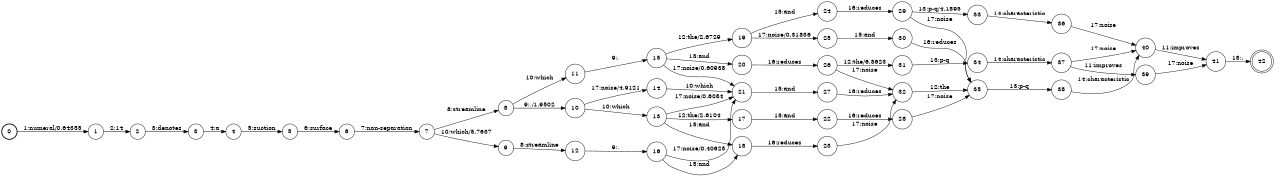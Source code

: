 digraph FST {
rankdir = LR;
size = "8.5,11";
label = "";
center = 1;
orientation = Portrait;
ranksep = "0.4";
nodesep = "0.25";
0 [label = "0", shape = circle, style = bold, fontsize = 14]
	0 -> 1 [label = "1:numeral/0.64355", fontsize = 14];
1 [label = "1", shape = circle, style = solid, fontsize = 14]
	1 -> 2 [label = "2:14", fontsize = 14];
2 [label = "2", shape = circle, style = solid, fontsize = 14]
	2 -> 3 [label = "3:denotes", fontsize = 14];
3 [label = "3", shape = circle, style = solid, fontsize = 14]
	3 -> 4 [label = "4:a", fontsize = 14];
4 [label = "4", shape = circle, style = solid, fontsize = 14]
	4 -> 5 [label = "5:suction", fontsize = 14];
5 [label = "5", shape = circle, style = solid, fontsize = 14]
	5 -> 6 [label = "6:surface", fontsize = 14];
6 [label = "6", shape = circle, style = solid, fontsize = 14]
	6 -> 7 [label = "7:non-separation", fontsize = 14];
7 [label = "7", shape = circle, style = solid, fontsize = 14]
	7 -> 8 [label = "8:streamline", fontsize = 14];
	7 -> 9 [label = "10:which/5.7637", fontsize = 14];
8 [label = "8", shape = circle, style = solid, fontsize = 14]
	8 -> 10 [label = "9:,/1.9502", fontsize = 14];
	8 -> 11 [label = "10:which", fontsize = 14];
9 [label = "9", shape = circle, style = solid, fontsize = 14]
	9 -> 12 [label = "8:streamline", fontsize = 14];
10 [label = "10", shape = circle, style = solid, fontsize = 14]
	10 -> 13 [label = "10:which", fontsize = 14];
	10 -> 14 [label = "17:noise/4.9121", fontsize = 14];
11 [label = "11", shape = circle, style = solid, fontsize = 14]
	11 -> 15 [label = "9:,", fontsize = 14];
12 [label = "12", shape = circle, style = solid, fontsize = 14]
	12 -> 16 [label = "9:,", fontsize = 14];
13 [label = "13", shape = circle, style = solid, fontsize = 14]
	13 -> 17 [label = "12:the/2.6104", fontsize = 14];
	13 -> 18 [label = "15:and", fontsize = 14];
	13 -> 21 [label = "17:noise/0.6084", fontsize = 14];
14 [label = "14", shape = circle, style = solid, fontsize = 14]
	14 -> 21 [label = "10:which", fontsize = 14];
15 [label = "15", shape = circle, style = solid, fontsize = 14]
	15 -> 19 [label = "12:the/2.6729", fontsize = 14];
	15 -> 20 [label = "15:and", fontsize = 14];
	15 -> 21 [label = "17:noise/0.60938", fontsize = 14];
16 [label = "16", shape = circle, style = solid, fontsize = 14]
	16 -> 18 [label = "15:and", fontsize = 14];
	16 -> 21 [label = "17:noise/0.40625", fontsize = 14];
17 [label = "17", shape = circle, style = solid, fontsize = 14]
	17 -> 22 [label = "15:and", fontsize = 14];
18 [label = "18", shape = circle, style = solid, fontsize = 14]
	18 -> 23 [label = "16:reduces", fontsize = 14];
19 [label = "19", shape = circle, style = solid, fontsize = 14]
	19 -> 24 [label = "15:and", fontsize = 14];
	19 -> 25 [label = "17:noise/0.31836", fontsize = 14];
20 [label = "20", shape = circle, style = solid, fontsize = 14]
	20 -> 26 [label = "16:reduces", fontsize = 14];
21 [label = "21", shape = circle, style = solid, fontsize = 14]
	21 -> 27 [label = "15:and", fontsize = 14];
22 [label = "22", shape = circle, style = solid, fontsize = 14]
	22 -> 28 [label = "16:reduces", fontsize = 14];
23 [label = "23", shape = circle, style = solid, fontsize = 14]
	23 -> 32 [label = "17:noise", fontsize = 14];
24 [label = "24", shape = circle, style = solid, fontsize = 14]
	24 -> 29 [label = "16:reduces", fontsize = 14];
25 [label = "25", shape = circle, style = solid, fontsize = 14]
	25 -> 30 [label = "15:and", fontsize = 14];
26 [label = "26", shape = circle, style = solid, fontsize = 14]
	26 -> 31 [label = "12:the/6.8623", fontsize = 14];
	26 -> 32 [label = "17:noise", fontsize = 14];
27 [label = "27", shape = circle, style = solid, fontsize = 14]
	27 -> 32 [label = "16:reduces", fontsize = 14];
28 [label = "28", shape = circle, style = solid, fontsize = 14]
	28 -> 35 [label = "17:noise", fontsize = 14];
29 [label = "29", shape = circle, style = solid, fontsize = 14]
	29 -> 33 [label = "13:p-q/4.1895", fontsize = 14];
	29 -> 35 [label = "17:noise", fontsize = 14];
30 [label = "30", shape = circle, style = solid, fontsize = 14]
	30 -> 35 [label = "16:reduces", fontsize = 14];
31 [label = "31", shape = circle, style = solid, fontsize = 14]
	31 -> 34 [label = "13:p-q", fontsize = 14];
32 [label = "32", shape = circle, style = solid, fontsize = 14]
	32 -> 35 [label = "12:the", fontsize = 14];
33 [label = "33", shape = circle, style = solid, fontsize = 14]
	33 -> 36 [label = "14:characteristic", fontsize = 14];
34 [label = "34", shape = circle, style = solid, fontsize = 14]
	34 -> 37 [label = "14:characteristic", fontsize = 14];
35 [label = "35", shape = circle, style = solid, fontsize = 14]
	35 -> 38 [label = "13:p-q", fontsize = 14];
36 [label = "36", shape = circle, style = solid, fontsize = 14]
	36 -> 40 [label = "17:noise", fontsize = 14];
37 [label = "37", shape = circle, style = solid, fontsize = 14]
	37 -> 39 [label = "11:improves", fontsize = 14];
	37 -> 40 [label = "17:noise", fontsize = 14];
38 [label = "38", shape = circle, style = solid, fontsize = 14]
	38 -> 40 [label = "14:characteristic", fontsize = 14];
39 [label = "39", shape = circle, style = solid, fontsize = 14]
	39 -> 41 [label = "17:noise", fontsize = 14];
40 [label = "40", shape = circle, style = solid, fontsize = 14]
	40 -> 41 [label = "11:improves", fontsize = 14];
41 [label = "41", shape = circle, style = solid, fontsize = 14]
	41 -> 42 [label = "18:.", fontsize = 14];
42 [label = "42", shape = doublecircle, style = solid, fontsize = 14]
}
